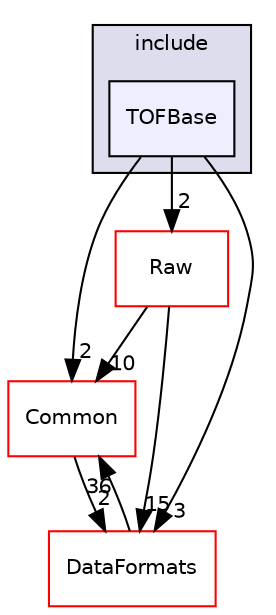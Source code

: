 digraph "/home/travis/build/AliceO2Group/AliceO2/Detectors/TOF/base/include/TOFBase" {
  bgcolor=transparent;
  compound=true
  node [ fontsize="10", fontname="Helvetica"];
  edge [ labelfontsize="10", labelfontname="Helvetica"];
  subgraph clusterdir_d753b02bfa7fb123a627ed157eb63f80 {
    graph [ bgcolor="#ddddee", pencolor="black", label="include" fontname="Helvetica", fontsize="10", URL="dir_d753b02bfa7fb123a627ed157eb63f80.html"]
  dir_4425eecdb0ee984ace8f5a958a65aa46 [shape=box, label="TOFBase", style="filled", fillcolor="#eeeeff", pencolor="black", URL="dir_4425eecdb0ee984ace8f5a958a65aa46.html"];
  }
  dir_4ab6b4cc6a7edbff49100e9123df213f [shape=box label="Common" color="red" URL="dir_4ab6b4cc6a7edbff49100e9123df213f.html"];
  dir_26637d1bd82229bc9ed97f7e706be743 [shape=box label="Raw" color="red" URL="dir_26637d1bd82229bc9ed97f7e706be743.html"];
  dir_2171f7ec022c5423887b07c69b2f5b48 [shape=box label="DataFormats" color="red" URL="dir_2171f7ec022c5423887b07c69b2f5b48.html"];
  dir_4ab6b4cc6a7edbff49100e9123df213f->dir_2171f7ec022c5423887b07c69b2f5b48 [headlabel="2", labeldistance=1.5 headhref="dir_000031_000080.html"];
  dir_4425eecdb0ee984ace8f5a958a65aa46->dir_4ab6b4cc6a7edbff49100e9123df213f [headlabel="2", labeldistance=1.5 headhref="dir_000143_000031.html"];
  dir_4425eecdb0ee984ace8f5a958a65aa46->dir_26637d1bd82229bc9ed97f7e706be743 [headlabel="2", labeldistance=1.5 headhref="dir_000143_000606.html"];
  dir_4425eecdb0ee984ace8f5a958a65aa46->dir_2171f7ec022c5423887b07c69b2f5b48 [headlabel="3", labeldistance=1.5 headhref="dir_000143_000080.html"];
  dir_26637d1bd82229bc9ed97f7e706be743->dir_4ab6b4cc6a7edbff49100e9123df213f [headlabel="10", labeldistance=1.5 headhref="dir_000606_000031.html"];
  dir_26637d1bd82229bc9ed97f7e706be743->dir_2171f7ec022c5423887b07c69b2f5b48 [headlabel="15", labeldistance=1.5 headhref="dir_000606_000080.html"];
  dir_2171f7ec022c5423887b07c69b2f5b48->dir_4ab6b4cc6a7edbff49100e9123df213f [headlabel="36", labeldistance=1.5 headhref="dir_000080_000031.html"];
}
